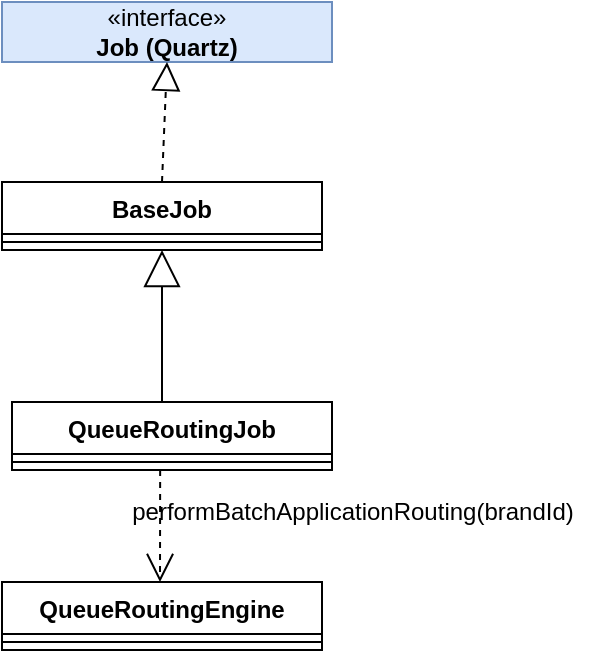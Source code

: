 <mxfile version="23.1.4" type="github">
  <diagram name="Page-1" id="1FxUNLM0ZQBhtjaMvIoO">
    <mxGraphModel dx="1242" dy="748" grid="1" gridSize="10" guides="1" tooltips="1" connect="1" arrows="1" fold="1" page="1" pageScale="1" pageWidth="827" pageHeight="1169" math="0" shadow="0">
      <root>
        <mxCell id="0" />
        <mxCell id="1" parent="0" />
        <mxCell id="y6QrF3_BXdk66LzoavTm-5" value="«interface»&lt;br&gt;&lt;b&gt;Job (Quartz)&lt;/b&gt;" style="html=1;whiteSpace=wrap;fillColor=#dae8fc;strokeColor=#6c8ebf;" vertex="1" parent="1">
          <mxGeometry x="65" y="230" width="165" height="30" as="geometry" />
        </mxCell>
        <mxCell id="y6QrF3_BXdk66LzoavTm-6" value="" style="endArrow=block;dashed=1;endFill=0;endSize=12;html=1;rounded=0;entryX=0.5;entryY=1;entryDx=0;entryDy=0;exitX=0.5;exitY=0;exitDx=0;exitDy=0;" edge="1" parent="1" source="y6QrF3_BXdk66LzoavTm-7" target="y6QrF3_BXdk66LzoavTm-5">
          <mxGeometry width="160" relative="1" as="geometry">
            <mxPoint x="145" y="320" as="sourcePoint" />
            <mxPoint x="240" y="320" as="targetPoint" />
          </mxGeometry>
        </mxCell>
        <mxCell id="y6QrF3_BXdk66LzoavTm-7" value="BaseJob" style="swimlane;fontStyle=1;align=center;verticalAlign=top;childLayout=stackLayout;horizontal=1;startSize=26;horizontalStack=0;resizeParent=1;resizeParentMax=0;resizeLast=0;collapsible=1;marginBottom=0;whiteSpace=wrap;html=1;" vertex="1" parent="1">
          <mxGeometry x="65" y="320" width="160" height="34" as="geometry">
            <mxRectangle x="65" y="320" width="90" height="30" as="alternateBounds" />
          </mxGeometry>
        </mxCell>
        <mxCell id="y6QrF3_BXdk66LzoavTm-9" value="" style="line;strokeWidth=1;fillColor=none;align=left;verticalAlign=middle;spacingTop=-1;spacingLeft=3;spacingRight=3;rotatable=0;labelPosition=right;points=[];portConstraint=eastwest;strokeColor=inherit;" vertex="1" parent="y6QrF3_BXdk66LzoavTm-7">
          <mxGeometry y="26" width="160" height="8" as="geometry" />
        </mxCell>
        <mxCell id="y6QrF3_BXdk66LzoavTm-11" value="" style="endArrow=block;endSize=16;endFill=0;html=1;rounded=0;entryX=0.5;entryY=1;entryDx=0;entryDy=0;" edge="1" parent="1" target="y6QrF3_BXdk66LzoavTm-7">
          <mxGeometry width="160" relative="1" as="geometry">
            <mxPoint x="145" y="430" as="sourcePoint" />
            <mxPoint x="220" y="490" as="targetPoint" />
          </mxGeometry>
        </mxCell>
        <mxCell id="y6QrF3_BXdk66LzoavTm-12" value="QueueRoutingJob" style="swimlane;fontStyle=1;align=center;verticalAlign=top;childLayout=stackLayout;horizontal=1;startSize=26;horizontalStack=0;resizeParent=1;resizeParentMax=0;resizeLast=0;collapsible=1;marginBottom=0;whiteSpace=wrap;html=1;" vertex="1" parent="1">
          <mxGeometry x="70" y="430" width="160" height="34" as="geometry">
            <mxRectangle x="65" y="320" width="90" height="30" as="alternateBounds" />
          </mxGeometry>
        </mxCell>
        <mxCell id="y6QrF3_BXdk66LzoavTm-13" value="" style="line;strokeWidth=1;fillColor=none;align=left;verticalAlign=middle;spacingTop=-1;spacingLeft=3;spacingRight=3;rotatable=0;labelPosition=right;points=[];portConstraint=eastwest;strokeColor=inherit;" vertex="1" parent="y6QrF3_BXdk66LzoavTm-12">
          <mxGeometry y="26" width="160" height="8" as="geometry" />
        </mxCell>
        <mxCell id="y6QrF3_BXdk66LzoavTm-14" value="" style="endArrow=open;endSize=12;dashed=1;html=1;rounded=0;exitX=0.463;exitY=1;exitDx=0;exitDy=0;exitPerimeter=0;" edge="1" parent="1" source="y6QrF3_BXdk66LzoavTm-13">
          <mxGeometry width="160" relative="1" as="geometry">
            <mxPoint x="120" y="520" as="sourcePoint" />
            <mxPoint x="144" y="520" as="targetPoint" />
          </mxGeometry>
        </mxCell>
        <mxCell id="y6QrF3_BXdk66LzoavTm-15" value="QueueRoutingEngine" style="swimlane;fontStyle=1;align=center;verticalAlign=top;childLayout=stackLayout;horizontal=1;startSize=26;horizontalStack=0;resizeParent=1;resizeParentMax=0;resizeLast=0;collapsible=1;marginBottom=0;whiteSpace=wrap;html=1;" vertex="1" parent="1">
          <mxGeometry x="65" y="520" width="160" height="34" as="geometry">
            <mxRectangle x="65" y="320" width="90" height="30" as="alternateBounds" />
          </mxGeometry>
        </mxCell>
        <mxCell id="y6QrF3_BXdk66LzoavTm-16" value="" style="line;strokeWidth=1;fillColor=none;align=left;verticalAlign=middle;spacingTop=-1;spacingLeft=3;spacingRight=3;rotatable=0;labelPosition=right;points=[];portConstraint=eastwest;strokeColor=inherit;" vertex="1" parent="y6QrF3_BXdk66LzoavTm-15">
          <mxGeometry y="26" width="160" height="8" as="geometry" />
        </mxCell>
        <mxCell id="y6QrF3_BXdk66LzoavTm-17" value="performBatchApplicationRouting(brandId)" style="text;html=1;align=center;verticalAlign=middle;resizable=0;points=[];autosize=1;strokeColor=none;fillColor=none;" vertex="1" parent="1">
          <mxGeometry x="120" y="470" width="240" height="30" as="geometry" />
        </mxCell>
      </root>
    </mxGraphModel>
  </diagram>
</mxfile>
